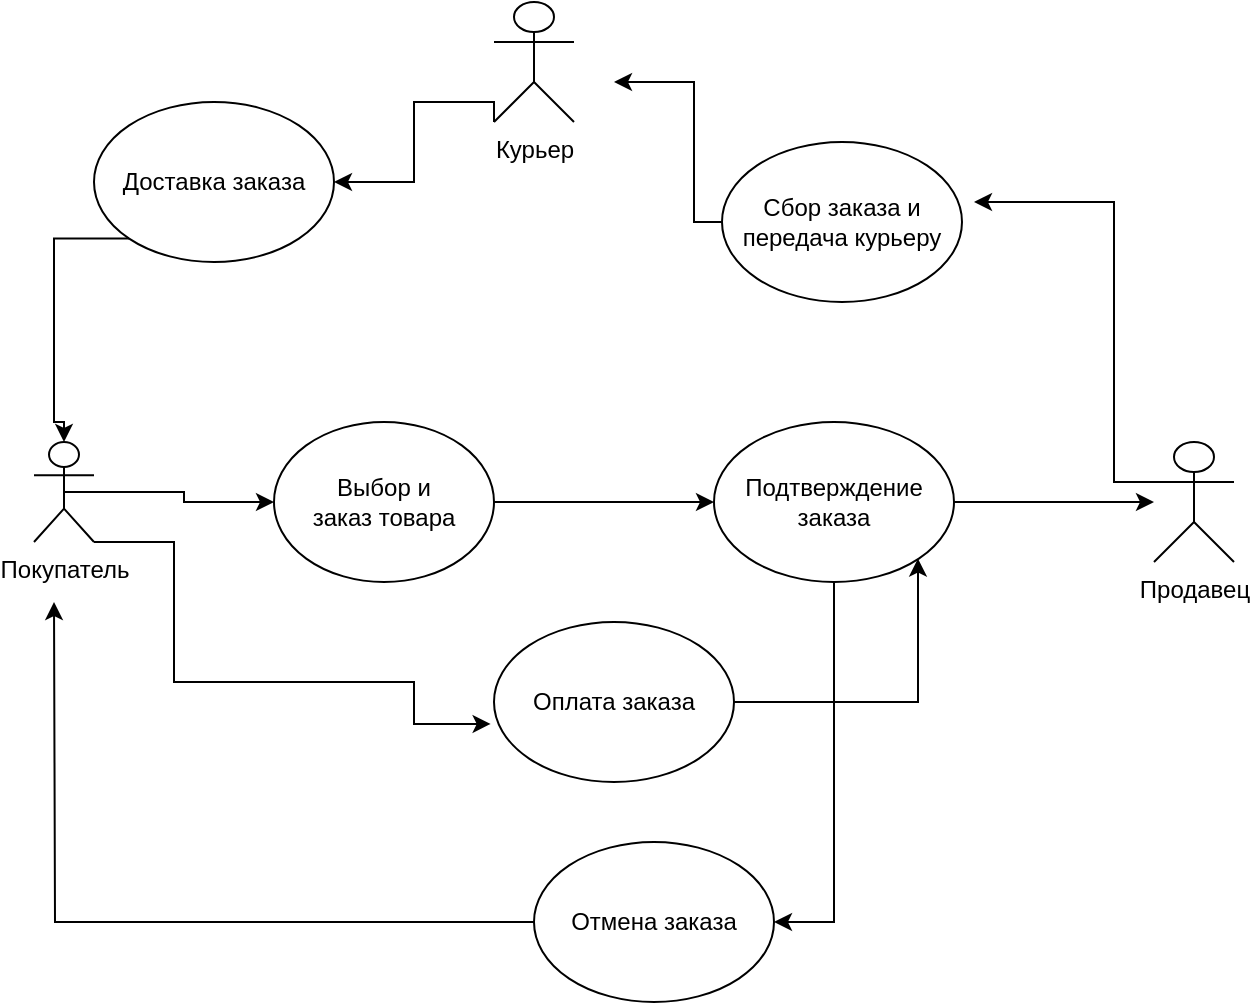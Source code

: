 <mxfile version="20.0.3" type="device"><diagram id="9d3OXZrBMOAeEaTtU23n" name="Page-1"><mxGraphModel dx="716" dy="394" grid="1" gridSize="10" guides="1" tooltips="1" connect="1" arrows="1" fold="1" page="1" pageScale="1" pageWidth="827" pageHeight="1169" math="0" shadow="0"><root><mxCell id="0"/><mxCell id="1" parent="0"/><mxCell id="a1E3GSBdQr-pZC2YnZRk-5" style="edgeStyle=orthogonalEdgeStyle;rounded=0;orthogonalLoop=1;jettySize=auto;html=1;exitX=0.5;exitY=0.5;exitDx=0;exitDy=0;exitPerimeter=0;entryX=0;entryY=0.5;entryDx=0;entryDy=0;" edge="1" parent="1" source="a1E3GSBdQr-pZC2YnZRk-1" target="a1E3GSBdQr-pZC2YnZRk-4"><mxGeometry relative="1" as="geometry"/></mxCell><mxCell id="a1E3GSBdQr-pZC2YnZRk-12" style="edgeStyle=orthogonalEdgeStyle;rounded=0;orthogonalLoop=1;jettySize=auto;html=1;exitX=1;exitY=1;exitDx=0;exitDy=0;exitPerimeter=0;entryX=-0.014;entryY=0.637;entryDx=0;entryDy=0;entryPerimeter=0;" edge="1" parent="1" source="a1E3GSBdQr-pZC2YnZRk-1" target="a1E3GSBdQr-pZC2YnZRk-10"><mxGeometry relative="1" as="geometry"><mxPoint x="280" y="400" as="targetPoint"/><Array as="points"><mxPoint x="140" y="310"/><mxPoint x="140" y="380"/><mxPoint x="260" y="380"/><mxPoint x="260" y="401"/></Array></mxGeometry></mxCell><mxCell id="a1E3GSBdQr-pZC2YnZRk-1" value="&lt;font style=&quot;vertical-align: inherit;&quot;&gt;&lt;font style=&quot;vertical-align: inherit;&quot;&gt;Покупатель&lt;br&gt;&lt;/font&gt;&lt;/font&gt;" style="shape=umlActor;verticalLabelPosition=bottom;verticalAlign=top;html=1;outlineConnect=0;" vertex="1" parent="1"><mxGeometry x="70" y="260" width="30" height="50" as="geometry"/></mxCell><mxCell id="a1E3GSBdQr-pZC2YnZRk-16" style="edgeStyle=orthogonalEdgeStyle;rounded=0;orthogonalLoop=1;jettySize=auto;html=1;exitX=0;exitY=0.333;exitDx=0;exitDy=0;exitPerimeter=0;" edge="1" parent="1" source="a1E3GSBdQr-pZC2YnZRk-2"><mxGeometry relative="1" as="geometry"><mxPoint x="540" y="140" as="targetPoint"/><Array as="points"><mxPoint x="610" y="280"/><mxPoint x="610" y="140"/></Array></mxGeometry></mxCell><mxCell id="a1E3GSBdQr-pZC2YnZRk-2" value="&lt;font style=&quot;vertical-align: inherit;&quot;&gt;&lt;font style=&quot;vertical-align: inherit;&quot;&gt;Продавец&lt;/font&gt;&lt;/font&gt;" style="shape=umlActor;verticalLabelPosition=bottom;verticalAlign=top;html=1;outlineConnect=0;" vertex="1" parent="1"><mxGeometry x="630" y="260" width="40" height="60" as="geometry"/></mxCell><mxCell id="a1E3GSBdQr-pZC2YnZRk-8" style="edgeStyle=orthogonalEdgeStyle;rounded=0;orthogonalLoop=1;jettySize=auto;html=1;exitX=1;exitY=0.5;exitDx=0;exitDy=0;entryX=0;entryY=0.5;entryDx=0;entryDy=0;" edge="1" parent="1" source="a1E3GSBdQr-pZC2YnZRk-4" target="a1E3GSBdQr-pZC2YnZRk-6"><mxGeometry relative="1" as="geometry"/></mxCell><mxCell id="a1E3GSBdQr-pZC2YnZRk-4" value="&lt;font style=&quot;vertical-align: inherit;&quot;&gt;&lt;font style=&quot;vertical-align: inherit;&quot;&gt;&lt;font style=&quot;vertical-align: inherit;&quot;&gt;&lt;font style=&quot;vertical-align: inherit;&quot;&gt;&lt;font style=&quot;vertical-align: inherit;&quot;&gt;&lt;font style=&quot;vertical-align: inherit;&quot;&gt;Выбор и заказ&amp;nbsp;&lt;/font&gt;&lt;/font&gt;&lt;/font&gt;&lt;/font&gt;&lt;font style=&quot;vertical-align: inherit;&quot;&gt;&lt;font style=&quot;vertical-align: inherit;&quot;&gt;&lt;font style=&quot;vertical-align: inherit;&quot;&gt;&lt;font style=&quot;vertical-align: inherit;&quot;&gt;товара&lt;/font&gt;&lt;/font&gt;&lt;/font&gt;&lt;/font&gt;&lt;br&gt;&lt;/font&gt;&lt;/font&gt;" style="ellipse;whiteSpace=wrap;html=1;" vertex="1" parent="1"><mxGeometry x="190" y="250" width="110" height="80" as="geometry"/></mxCell><mxCell id="a1E3GSBdQr-pZC2YnZRk-9" style="edgeStyle=orthogonalEdgeStyle;rounded=0;orthogonalLoop=1;jettySize=auto;html=1;exitX=1;exitY=0.5;exitDx=0;exitDy=0;" edge="1" parent="1" source="a1E3GSBdQr-pZC2YnZRk-6" target="a1E3GSBdQr-pZC2YnZRk-2"><mxGeometry relative="1" as="geometry"/></mxCell><mxCell id="a1E3GSBdQr-pZC2YnZRk-28" style="edgeStyle=orthogonalEdgeStyle;rounded=0;orthogonalLoop=1;jettySize=auto;html=1;exitX=0.5;exitY=1;exitDx=0;exitDy=0;entryX=1;entryY=0.5;entryDx=0;entryDy=0;" edge="1" parent="1" source="a1E3GSBdQr-pZC2YnZRk-6" target="a1E3GSBdQr-pZC2YnZRk-29"><mxGeometry relative="1" as="geometry"><mxPoint x="470" y="500.0" as="targetPoint"/></mxGeometry></mxCell><mxCell id="a1E3GSBdQr-pZC2YnZRk-6" value="Подтверждение заказа" style="ellipse;whiteSpace=wrap;html=1;" vertex="1" parent="1"><mxGeometry x="410" y="250" width="120" height="80" as="geometry"/></mxCell><mxCell id="a1E3GSBdQr-pZC2YnZRk-13" style="edgeStyle=orthogonalEdgeStyle;rounded=0;orthogonalLoop=1;jettySize=auto;html=1;exitX=1;exitY=0.5;exitDx=0;exitDy=0;entryX=1;entryY=1;entryDx=0;entryDy=0;" edge="1" parent="1" source="a1E3GSBdQr-pZC2YnZRk-10" target="a1E3GSBdQr-pZC2YnZRk-6"><mxGeometry relative="1" as="geometry"><mxPoint x="540" y="300" as="targetPoint"/><Array as="points"><mxPoint x="512" y="390"/><mxPoint x="512" y="318"/></Array></mxGeometry></mxCell><mxCell id="a1E3GSBdQr-pZC2YnZRk-10" value="Оплата заказа" style="ellipse;whiteSpace=wrap;html=1;" vertex="1" parent="1"><mxGeometry x="300" y="350" width="120" height="80" as="geometry"/></mxCell><mxCell id="a1E3GSBdQr-pZC2YnZRk-24" style="edgeStyle=orthogonalEdgeStyle;rounded=0;orthogonalLoop=1;jettySize=auto;html=1;exitX=0;exitY=0.5;exitDx=0;exitDy=0;" edge="1" parent="1" source="a1E3GSBdQr-pZC2YnZRk-15"><mxGeometry relative="1" as="geometry"><mxPoint x="360" y="80" as="targetPoint"/><Array as="points"><mxPoint x="400" y="150"/><mxPoint x="400" y="80"/></Array></mxGeometry></mxCell><mxCell id="a1E3GSBdQr-pZC2YnZRk-15" value="Сбор заказа и передача курьеру" style="ellipse;whiteSpace=wrap;html=1;" vertex="1" parent="1"><mxGeometry x="414" y="110" width="120" height="80" as="geometry"/></mxCell><mxCell id="a1E3GSBdQr-pZC2YnZRk-26" style="edgeStyle=orthogonalEdgeStyle;rounded=0;orthogonalLoop=1;jettySize=auto;html=1;exitX=0;exitY=1;exitDx=0;exitDy=0;exitPerimeter=0;entryX=1;entryY=0.5;entryDx=0;entryDy=0;" edge="1" parent="1" source="a1E3GSBdQr-pZC2YnZRk-17" target="a1E3GSBdQr-pZC2YnZRk-25"><mxGeometry relative="1" as="geometry"><Array as="points"><mxPoint x="300" y="90"/><mxPoint x="260" y="90"/><mxPoint x="260" y="130"/></Array></mxGeometry></mxCell><mxCell id="a1E3GSBdQr-pZC2YnZRk-17" value="Курьер" style="shape=umlActor;verticalLabelPosition=bottom;verticalAlign=top;html=1;outlineConnect=0;" vertex="1" parent="1"><mxGeometry x="300" y="40" width="40" height="60" as="geometry"/></mxCell><mxCell id="a1E3GSBdQr-pZC2YnZRk-27" style="edgeStyle=orthogonalEdgeStyle;rounded=0;orthogonalLoop=1;jettySize=auto;html=1;exitX=0;exitY=1;exitDx=0;exitDy=0;entryX=0.5;entryY=0;entryDx=0;entryDy=0;entryPerimeter=0;" edge="1" parent="1" source="a1E3GSBdQr-pZC2YnZRk-25" target="a1E3GSBdQr-pZC2YnZRk-1"><mxGeometry relative="1" as="geometry"><mxPoint x="70" y="250" as="targetPoint"/><Array as="points"><mxPoint x="80" y="158"/><mxPoint x="80" y="250"/><mxPoint x="85" y="250"/></Array></mxGeometry></mxCell><mxCell id="a1E3GSBdQr-pZC2YnZRk-25" value="Доставка заказа" style="ellipse;whiteSpace=wrap;html=1;" vertex="1" parent="1"><mxGeometry x="100" y="90" width="120" height="80" as="geometry"/></mxCell><mxCell id="a1E3GSBdQr-pZC2YnZRk-30" style="edgeStyle=orthogonalEdgeStyle;rounded=0;orthogonalLoop=1;jettySize=auto;html=1;exitX=0;exitY=0.5;exitDx=0;exitDy=0;" edge="1" parent="1" source="a1E3GSBdQr-pZC2YnZRk-29"><mxGeometry relative="1" as="geometry"><mxPoint x="80" y="340" as="targetPoint"/></mxGeometry></mxCell><mxCell id="a1E3GSBdQr-pZC2YnZRk-29" value="Отмена заказа" style="ellipse;whiteSpace=wrap;html=1;" vertex="1" parent="1"><mxGeometry x="320" y="460" width="120" height="80" as="geometry"/></mxCell></root></mxGraphModel></diagram></mxfile>
